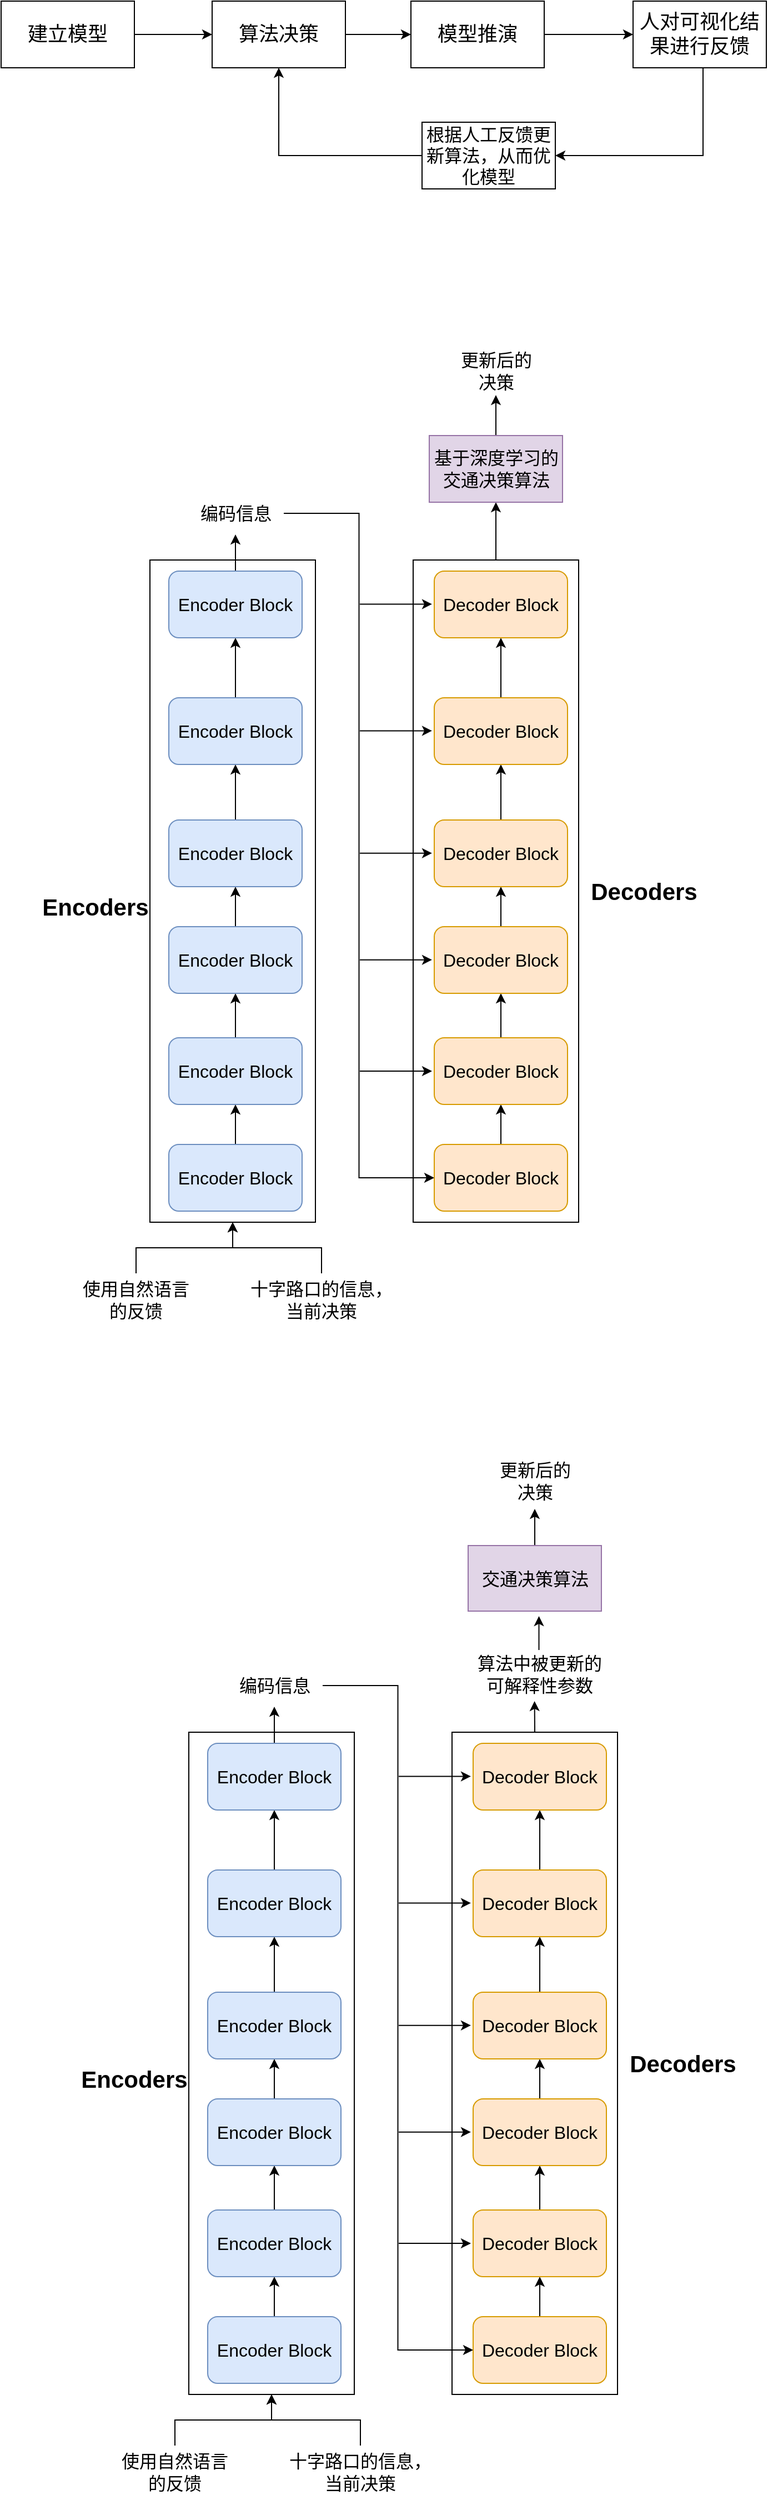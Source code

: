 <mxfile version="20.8.18" type="github"><diagram name="第 1 页" id="kj1M-bRNRRDU2jlIfBdu"><mxGraphModel dx="1646" dy="1060" grid="0" gridSize="10" guides="1" tooltips="1" connect="1" arrows="1" fold="1" page="1" pageScale="1" pageWidth="827" pageHeight="1169" math="0" shadow="0"><root><mxCell id="0"/><mxCell id="1" parent="0"/><mxCell id="dUawTV2lssQRrWlFkuC3-2" style="edgeStyle=orthogonalEdgeStyle;rounded=0;orthogonalLoop=1;jettySize=auto;html=1;" parent="1" source="dUawTV2lssQRrWlFkuC3-1" edge="1"><mxGeometry relative="1" as="geometry"><mxPoint x="210" y="240" as="targetPoint"/></mxGeometry></mxCell><mxCell id="dUawTV2lssQRrWlFkuC3-1" value="&lt;font style=&quot;font-size: 18px;&quot;&gt;建立模型&lt;/font&gt;" style="rounded=0;whiteSpace=wrap;html=1;" parent="1" vertex="1"><mxGeometry x="20" y="210" width="120" height="60" as="geometry"/></mxCell><mxCell id="dUawTV2lssQRrWlFkuC3-5" value="" style="edgeStyle=orthogonalEdgeStyle;rounded=0;orthogonalLoop=1;jettySize=auto;html=1;" parent="1" source="dUawTV2lssQRrWlFkuC3-3" target="dUawTV2lssQRrWlFkuC3-4" edge="1"><mxGeometry relative="1" as="geometry"/></mxCell><mxCell id="dUawTV2lssQRrWlFkuC3-3" value="&lt;font style=&quot;font-size: 18px;&quot;&gt;算法决策&lt;/font&gt;" style="rounded=0;whiteSpace=wrap;html=1;" parent="1" vertex="1"><mxGeometry x="210" y="210" width="120" height="60" as="geometry"/></mxCell><mxCell id="dUawTV2lssQRrWlFkuC3-7" value="" style="edgeStyle=orthogonalEdgeStyle;rounded=0;orthogonalLoop=1;jettySize=auto;html=1;" parent="1" source="dUawTV2lssQRrWlFkuC3-4" target="dUawTV2lssQRrWlFkuC3-6" edge="1"><mxGeometry relative="1" as="geometry"/></mxCell><mxCell id="dUawTV2lssQRrWlFkuC3-4" value="&lt;font style=&quot;font-size: 18px;&quot;&gt;模型推演&lt;/font&gt;" style="rounded=0;whiteSpace=wrap;html=1;" parent="1" vertex="1"><mxGeometry x="389" y="210" width="120" height="60" as="geometry"/></mxCell><mxCell id="dUawTV2lssQRrWlFkuC3-14" style="edgeStyle=orthogonalEdgeStyle;rounded=0;orthogonalLoop=1;jettySize=auto;html=1;entryX=1;entryY=0.5;entryDx=0;entryDy=0;" parent="1" source="dUawTV2lssQRrWlFkuC3-6" target="dUawTV2lssQRrWlFkuC3-10" edge="1"><mxGeometry relative="1" as="geometry"><mxPoint x="615" y="364" as="targetPoint"/><Array as="points"><mxPoint x="652" y="349"/></Array></mxGeometry></mxCell><mxCell id="dUawTV2lssQRrWlFkuC3-6" value="&lt;font style=&quot;font-size: 18px;&quot;&gt;人对可视化结果进行反馈&lt;/font&gt;" style="rounded=0;whiteSpace=wrap;html=1;" parent="1" vertex="1"><mxGeometry x="589" y="210" width="120" height="60" as="geometry"/></mxCell><mxCell id="dUawTV2lssQRrWlFkuC3-13" style="edgeStyle=orthogonalEdgeStyle;rounded=0;orthogonalLoop=1;jettySize=auto;html=1;entryX=0.5;entryY=1;entryDx=0;entryDy=0;" parent="1" source="dUawTV2lssQRrWlFkuC3-10" target="dUawTV2lssQRrWlFkuC3-3" edge="1"><mxGeometry relative="1" as="geometry"/></mxCell><mxCell id="dUawTV2lssQRrWlFkuC3-10" value="&lt;font style=&quot;font-size: 16px;&quot;&gt;根据人工反馈更新算法，从而优化模型&lt;/font&gt;" style="rounded=0;whiteSpace=wrap;html=1;" parent="1" vertex="1"><mxGeometry x="399" y="319" width="120" height="60" as="geometry"/></mxCell><mxCell id="msFtBlupD_CS-FYrTxtx-6" value="" style="edgeStyle=orthogonalEdgeStyle;rounded=0;orthogonalLoop=1;jettySize=auto;html=1;fontSize=16;" edge="1" parent="1" source="msFtBlupD_CS-FYrTxtx-1" target="msFtBlupD_CS-FYrTxtx-5"><mxGeometry relative="1" as="geometry"/></mxCell><mxCell id="msFtBlupD_CS-FYrTxtx-1" value="Encoder Block" style="rounded=1;whiteSpace=wrap;html=1;fontSize=16;fillColor=#dae8fc;strokeColor=#6c8ebf;" vertex="1" parent="1"><mxGeometry x="171" y="1239" width="120" height="60" as="geometry"/></mxCell><mxCell id="msFtBlupD_CS-FYrTxtx-9" value="" style="edgeStyle=orthogonalEdgeStyle;rounded=0;orthogonalLoop=1;jettySize=auto;html=1;fontSize=16;" edge="1" parent="1" source="msFtBlupD_CS-FYrTxtx-5" target="msFtBlupD_CS-FYrTxtx-8"><mxGeometry relative="1" as="geometry"/></mxCell><mxCell id="msFtBlupD_CS-FYrTxtx-5" value="Encoder Block" style="rounded=1;whiteSpace=wrap;html=1;fontSize=16;fillColor=#dae8fc;strokeColor=#6c8ebf;" vertex="1" parent="1"><mxGeometry x="171" y="1143" width="120" height="60" as="geometry"/></mxCell><mxCell id="msFtBlupD_CS-FYrTxtx-11" value="" style="edgeStyle=orthogonalEdgeStyle;rounded=0;orthogonalLoop=1;jettySize=auto;html=1;fontSize=16;" edge="1" parent="1" source="msFtBlupD_CS-FYrTxtx-8" target="msFtBlupD_CS-FYrTxtx-10"><mxGeometry relative="1" as="geometry"/></mxCell><mxCell id="msFtBlupD_CS-FYrTxtx-8" value="Encoder Block" style="rounded=1;whiteSpace=wrap;html=1;fontSize=16;fillColor=#dae8fc;strokeColor=#6c8ebf;" vertex="1" parent="1"><mxGeometry x="171" y="1043" width="120" height="60" as="geometry"/></mxCell><mxCell id="msFtBlupD_CS-FYrTxtx-13" value="" style="edgeStyle=orthogonalEdgeStyle;rounded=0;orthogonalLoop=1;jettySize=auto;html=1;fontSize=16;" edge="1" parent="1" source="msFtBlupD_CS-FYrTxtx-10" target="msFtBlupD_CS-FYrTxtx-12"><mxGeometry relative="1" as="geometry"/></mxCell><mxCell id="msFtBlupD_CS-FYrTxtx-10" value="Encoder Block" style="rounded=1;whiteSpace=wrap;html=1;fontSize=16;fillColor=#dae8fc;strokeColor=#6c8ebf;" vertex="1" parent="1"><mxGeometry x="171" y="947" width="120" height="60" as="geometry"/></mxCell><mxCell id="msFtBlupD_CS-FYrTxtx-16" value="" style="edgeStyle=orthogonalEdgeStyle;rounded=0;orthogonalLoop=1;jettySize=auto;html=1;fontSize=16;" edge="1" parent="1" source="msFtBlupD_CS-FYrTxtx-12" target="msFtBlupD_CS-FYrTxtx-15"><mxGeometry relative="1" as="geometry"/></mxCell><mxCell id="msFtBlupD_CS-FYrTxtx-12" value="Encoder Block" style="rounded=1;whiteSpace=wrap;html=1;fontSize=16;fillColor=#dae8fc;strokeColor=#6c8ebf;" vertex="1" parent="1"><mxGeometry x="171" y="837" width="120" height="60" as="geometry"/></mxCell><mxCell id="msFtBlupD_CS-FYrTxtx-39" style="edgeStyle=orthogonalEdgeStyle;rounded=0;orthogonalLoop=1;jettySize=auto;html=1;fontSize=16;" edge="1" parent="1" source="msFtBlupD_CS-FYrTxtx-15" target="msFtBlupD_CS-FYrTxtx-30"><mxGeometry relative="1" as="geometry"/></mxCell><mxCell id="msFtBlupD_CS-FYrTxtx-15" value="Encoder Block" style="rounded=1;whiteSpace=wrap;html=1;fontSize=16;fillColor=#dae8fc;strokeColor=#6c8ebf;" vertex="1" parent="1"><mxGeometry x="171" y="723" width="120" height="60" as="geometry"/></mxCell><mxCell id="msFtBlupD_CS-FYrTxtx-19" value="" style="edgeStyle=orthogonalEdgeStyle;rounded=0;orthogonalLoop=1;jettySize=auto;html=1;fontSize=16;" edge="1" parent="1" source="msFtBlupD_CS-FYrTxtx-17" target="msFtBlupD_CS-FYrTxtx-18"><mxGeometry relative="1" as="geometry"/></mxCell><mxCell id="msFtBlupD_CS-FYrTxtx-17" value="Decoder Block" style="rounded=1;whiteSpace=wrap;html=1;fontSize=16;fillColor=#ffe6cc;strokeColor=#d79b00;" vertex="1" parent="1"><mxGeometry x="410" y="1239" width="120" height="60" as="geometry"/></mxCell><mxCell id="msFtBlupD_CS-FYrTxtx-21" value="" style="edgeStyle=orthogonalEdgeStyle;rounded=0;orthogonalLoop=1;jettySize=auto;html=1;fontSize=16;" edge="1" parent="1" source="msFtBlupD_CS-FYrTxtx-18" target="msFtBlupD_CS-FYrTxtx-20"><mxGeometry relative="1" as="geometry"/></mxCell><mxCell id="msFtBlupD_CS-FYrTxtx-18" value="Decoder Block" style="rounded=1;whiteSpace=wrap;html=1;fontSize=16;fillColor=#ffe6cc;strokeColor=#d79b00;" vertex="1" parent="1"><mxGeometry x="410" y="1143" width="120" height="60" as="geometry"/></mxCell><mxCell id="msFtBlupD_CS-FYrTxtx-23" value="" style="edgeStyle=orthogonalEdgeStyle;rounded=0;orthogonalLoop=1;jettySize=auto;html=1;fontSize=16;" edge="1" parent="1" source="msFtBlupD_CS-FYrTxtx-20" target="msFtBlupD_CS-FYrTxtx-22"><mxGeometry relative="1" as="geometry"/></mxCell><mxCell id="msFtBlupD_CS-FYrTxtx-20" value="Decoder Block" style="rounded=1;whiteSpace=wrap;html=1;fontSize=16;fillColor=#ffe6cc;strokeColor=#d79b00;" vertex="1" parent="1"><mxGeometry x="410" y="1043" width="120" height="60" as="geometry"/></mxCell><mxCell id="msFtBlupD_CS-FYrTxtx-25" value="" style="edgeStyle=orthogonalEdgeStyle;rounded=0;orthogonalLoop=1;jettySize=auto;html=1;fontSize=16;" edge="1" parent="1" source="msFtBlupD_CS-FYrTxtx-22" target="msFtBlupD_CS-FYrTxtx-24"><mxGeometry relative="1" as="geometry"/></mxCell><mxCell id="msFtBlupD_CS-FYrTxtx-22" value="Decoder Block" style="rounded=1;whiteSpace=wrap;html=1;fontSize=16;fillColor=#ffe6cc;strokeColor=#d79b00;" vertex="1" parent="1"><mxGeometry x="410" y="947" width="120" height="60" as="geometry"/></mxCell><mxCell id="msFtBlupD_CS-FYrTxtx-27" value="" style="edgeStyle=orthogonalEdgeStyle;rounded=0;orthogonalLoop=1;jettySize=auto;html=1;fontSize=16;" edge="1" parent="1" source="msFtBlupD_CS-FYrTxtx-24" target="msFtBlupD_CS-FYrTxtx-26"><mxGeometry relative="1" as="geometry"/></mxCell><mxCell id="msFtBlupD_CS-FYrTxtx-24" value="Decoder Block" style="rounded=1;whiteSpace=wrap;html=1;fontSize=16;fillColor=#ffe6cc;strokeColor=#d79b00;" vertex="1" parent="1"><mxGeometry x="410" y="837" width="120" height="60" as="geometry"/></mxCell><mxCell id="msFtBlupD_CS-FYrTxtx-26" value="Decoder Block" style="rounded=1;whiteSpace=wrap;html=1;fontSize=16;fillColor=#ffe6cc;strokeColor=#d79b00;" vertex="1" parent="1"><mxGeometry x="410" y="723" width="120" height="60" as="geometry"/></mxCell><mxCell id="msFtBlupD_CS-FYrTxtx-37" style="edgeStyle=orthogonalEdgeStyle;rounded=0;orthogonalLoop=1;jettySize=auto;html=1;entryX=0;entryY=0.5;entryDx=0;entryDy=0;fontSize=16;" edge="1" parent="1" source="msFtBlupD_CS-FYrTxtx-30" target="msFtBlupD_CS-FYrTxtx-17"><mxGeometry relative="1" as="geometry"/></mxCell><mxCell id="msFtBlupD_CS-FYrTxtx-30" value="编码信息" style="text;strokeColor=none;align=center;fillColor=none;html=1;verticalAlign=middle;whiteSpace=wrap;rounded=0;fontSize=16;" vertex="1" parent="1"><mxGeometry x="187.5" y="652" width="87" height="38" as="geometry"/></mxCell><mxCell id="msFtBlupD_CS-FYrTxtx-32" value="" style="endArrow=classic;html=1;rounded=0;fontSize=16;" edge="1" parent="1"><mxGeometry width="50" height="50" relative="1" as="geometry"><mxPoint x="343" y="1173" as="sourcePoint"/><mxPoint x="408" y="1173" as="targetPoint"/></mxGeometry></mxCell><mxCell id="msFtBlupD_CS-FYrTxtx-33" value="" style="endArrow=classic;html=1;rounded=0;fontSize=16;" edge="1" parent="1"><mxGeometry width="50" height="50" relative="1" as="geometry"><mxPoint x="343" y="1072.83" as="sourcePoint"/><mxPoint x="408" y="1072.83" as="targetPoint"/></mxGeometry></mxCell><mxCell id="msFtBlupD_CS-FYrTxtx-34" value="" style="endArrow=classic;html=1;rounded=0;fontSize=16;" edge="1" parent="1"><mxGeometry width="50" height="50" relative="1" as="geometry"><mxPoint x="343" y="976.83" as="sourcePoint"/><mxPoint x="408" y="976.83" as="targetPoint"/></mxGeometry></mxCell><mxCell id="msFtBlupD_CS-FYrTxtx-35" value="" style="endArrow=classic;html=1;rounded=0;fontSize=16;" edge="1" parent="1"><mxGeometry width="50" height="50" relative="1" as="geometry"><mxPoint x="343" y="866.71" as="sourcePoint"/><mxPoint x="408" y="866.71" as="targetPoint"/></mxGeometry></mxCell><mxCell id="msFtBlupD_CS-FYrTxtx-36" value="" style="endArrow=classic;html=1;rounded=0;fontSize=16;" edge="1" parent="1"><mxGeometry width="50" height="50" relative="1" as="geometry"><mxPoint x="343" y="752.71" as="sourcePoint"/><mxPoint x="408" y="752.71" as="targetPoint"/></mxGeometry></mxCell><mxCell id="msFtBlupD_CS-FYrTxtx-40" value="" style="rounded=0;whiteSpace=wrap;html=1;fontSize=16;fillColor=none;" vertex="1" parent="1"><mxGeometry x="154" y="713" width="149" height="596" as="geometry"/></mxCell><mxCell id="msFtBlupD_CS-FYrTxtx-59" value="" style="edgeStyle=orthogonalEdgeStyle;rounded=0;orthogonalLoop=1;jettySize=auto;html=1;fontSize=16;" edge="1" parent="1" source="msFtBlupD_CS-FYrTxtx-42" target="msFtBlupD_CS-FYrTxtx-58"><mxGeometry relative="1" as="geometry"/></mxCell><mxCell id="msFtBlupD_CS-FYrTxtx-42" value="" style="rounded=0;whiteSpace=wrap;html=1;fontSize=16;fillColor=none;" vertex="1" parent="1"><mxGeometry x="391" y="713" width="149" height="596" as="geometry"/></mxCell><mxCell id="msFtBlupD_CS-FYrTxtx-43" value="&lt;font style=&quot;font-size: 21px;&quot;&gt;&lt;b&gt;Encoders&lt;/b&gt;&lt;/font&gt;" style="text;strokeColor=none;align=center;fillColor=none;html=1;verticalAlign=middle;whiteSpace=wrap;rounded=0;fontSize=16;" vertex="1" parent="1"><mxGeometry x="56" y="987" width="98" height="76" as="geometry"/></mxCell><mxCell id="msFtBlupD_CS-FYrTxtx-44" value="&lt;font style=&quot;font-size: 21px;&quot;&gt;&lt;b&gt;Decoders&lt;/b&gt;&lt;/font&gt;" style="text;strokeColor=none;align=center;fillColor=none;html=1;verticalAlign=middle;whiteSpace=wrap;rounded=0;fontSize=16;" vertex="1" parent="1"><mxGeometry x="550" y="973" width="98" height="76" as="geometry"/></mxCell><mxCell id="msFtBlupD_CS-FYrTxtx-49" style="edgeStyle=orthogonalEdgeStyle;rounded=0;orthogonalLoop=1;jettySize=auto;html=1;entryX=0.5;entryY=1;entryDx=0;entryDy=0;fontSize=16;" edge="1" parent="1" source="msFtBlupD_CS-FYrTxtx-47" target="msFtBlupD_CS-FYrTxtx-40"><mxGeometry relative="1" as="geometry"/></mxCell><mxCell id="msFtBlupD_CS-FYrTxtx-47" value="使用自然语言的反馈" style="text;strokeColor=none;align=center;fillColor=none;html=1;verticalAlign=middle;whiteSpace=wrap;rounded=0;fontSize=16;" vertex="1" parent="1"><mxGeometry x="87" y="1355" width="109" height="48" as="geometry"/></mxCell><mxCell id="msFtBlupD_CS-FYrTxtx-52" style="edgeStyle=orthogonalEdgeStyle;rounded=0;orthogonalLoop=1;jettySize=auto;html=1;entryX=0.5;entryY=1;entryDx=0;entryDy=0;fontSize=16;" edge="1" parent="1" source="msFtBlupD_CS-FYrTxtx-48" target="msFtBlupD_CS-FYrTxtx-40"><mxGeometry relative="1" as="geometry"/></mxCell><mxCell id="msFtBlupD_CS-FYrTxtx-48" value="十字路口的信息，当前决策" style="text;strokeColor=none;align=center;fillColor=none;html=1;verticalAlign=middle;whiteSpace=wrap;rounded=0;fontSize=16;" vertex="1" parent="1"><mxGeometry x="239" y="1355" width="139" height="48" as="geometry"/></mxCell><mxCell id="msFtBlupD_CS-FYrTxtx-61" style="edgeStyle=orthogonalEdgeStyle;rounded=0;orthogonalLoop=1;jettySize=auto;html=1;fontSize=16;" edge="1" parent="1" source="msFtBlupD_CS-FYrTxtx-58"><mxGeometry relative="1" as="geometry"><mxPoint x="465.5" y="564.552" as="targetPoint"/></mxGeometry></mxCell><mxCell id="msFtBlupD_CS-FYrTxtx-58" value="基于深度学习的交通决策算法" style="whiteSpace=wrap;html=1;fontSize=16;fillColor=#e1d5e7;rounded=0;strokeColor=#9673a6;" vertex="1" parent="1"><mxGeometry x="405.5" y="601" width="120" height="60" as="geometry"/></mxCell><mxCell id="msFtBlupD_CS-FYrTxtx-60" value="更新后的决策" style="text;strokeColor=none;align=center;fillColor=none;html=1;verticalAlign=middle;whiteSpace=wrap;rounded=0;fontSize=16;" vertex="1" parent="1"><mxGeometry x="428.5" y="528" width="74" height="30" as="geometry"/></mxCell><mxCell id="msFtBlupD_CS-FYrTxtx-62" value="" style="edgeStyle=orthogonalEdgeStyle;rounded=0;orthogonalLoop=1;jettySize=auto;html=1;fontSize=16;" edge="1" source="msFtBlupD_CS-FYrTxtx-63" target="msFtBlupD_CS-FYrTxtx-65" parent="1"><mxGeometry relative="1" as="geometry"/></mxCell><mxCell id="msFtBlupD_CS-FYrTxtx-63" value="Encoder Block" style="rounded=1;whiteSpace=wrap;html=1;fontSize=16;fillColor=#dae8fc;strokeColor=#6c8ebf;" vertex="1" parent="1"><mxGeometry x="206" y="2294" width="120" height="60" as="geometry"/></mxCell><mxCell id="msFtBlupD_CS-FYrTxtx-64" value="" style="edgeStyle=orthogonalEdgeStyle;rounded=0;orthogonalLoop=1;jettySize=auto;html=1;fontSize=16;" edge="1" source="msFtBlupD_CS-FYrTxtx-65" target="msFtBlupD_CS-FYrTxtx-67" parent="1"><mxGeometry relative="1" as="geometry"/></mxCell><mxCell id="msFtBlupD_CS-FYrTxtx-65" value="Encoder Block" style="rounded=1;whiteSpace=wrap;html=1;fontSize=16;fillColor=#dae8fc;strokeColor=#6c8ebf;" vertex="1" parent="1"><mxGeometry x="206" y="2198" width="120" height="60" as="geometry"/></mxCell><mxCell id="msFtBlupD_CS-FYrTxtx-66" value="" style="edgeStyle=orthogonalEdgeStyle;rounded=0;orthogonalLoop=1;jettySize=auto;html=1;fontSize=16;" edge="1" source="msFtBlupD_CS-FYrTxtx-67" target="msFtBlupD_CS-FYrTxtx-69" parent="1"><mxGeometry relative="1" as="geometry"/></mxCell><mxCell id="msFtBlupD_CS-FYrTxtx-67" value="Encoder Block" style="rounded=1;whiteSpace=wrap;html=1;fontSize=16;fillColor=#dae8fc;strokeColor=#6c8ebf;" vertex="1" parent="1"><mxGeometry x="206" y="2098" width="120" height="60" as="geometry"/></mxCell><mxCell id="msFtBlupD_CS-FYrTxtx-68" value="" style="edgeStyle=orthogonalEdgeStyle;rounded=0;orthogonalLoop=1;jettySize=auto;html=1;fontSize=16;" edge="1" source="msFtBlupD_CS-FYrTxtx-69" target="msFtBlupD_CS-FYrTxtx-71" parent="1"><mxGeometry relative="1" as="geometry"/></mxCell><mxCell id="msFtBlupD_CS-FYrTxtx-69" value="Encoder Block" style="rounded=1;whiteSpace=wrap;html=1;fontSize=16;fillColor=#dae8fc;strokeColor=#6c8ebf;" vertex="1" parent="1"><mxGeometry x="206" y="2002" width="120" height="60" as="geometry"/></mxCell><mxCell id="msFtBlupD_CS-FYrTxtx-70" value="" style="edgeStyle=orthogonalEdgeStyle;rounded=0;orthogonalLoop=1;jettySize=auto;html=1;fontSize=16;" edge="1" source="msFtBlupD_CS-FYrTxtx-71" target="msFtBlupD_CS-FYrTxtx-73" parent="1"><mxGeometry relative="1" as="geometry"/></mxCell><mxCell id="msFtBlupD_CS-FYrTxtx-71" value="Encoder Block" style="rounded=1;whiteSpace=wrap;html=1;fontSize=16;fillColor=#dae8fc;strokeColor=#6c8ebf;" vertex="1" parent="1"><mxGeometry x="206" y="1892" width="120" height="60" as="geometry"/></mxCell><mxCell id="msFtBlupD_CS-FYrTxtx-72" style="edgeStyle=orthogonalEdgeStyle;rounded=0;orthogonalLoop=1;jettySize=auto;html=1;fontSize=16;" edge="1" source="msFtBlupD_CS-FYrTxtx-73" target="msFtBlupD_CS-FYrTxtx-86" parent="1"><mxGeometry relative="1" as="geometry"/></mxCell><mxCell id="msFtBlupD_CS-FYrTxtx-73" value="Encoder Block" style="rounded=1;whiteSpace=wrap;html=1;fontSize=16;fillColor=#dae8fc;strokeColor=#6c8ebf;" vertex="1" parent="1"><mxGeometry x="206" y="1778" width="120" height="60" as="geometry"/></mxCell><mxCell id="msFtBlupD_CS-FYrTxtx-74" value="" style="edgeStyle=orthogonalEdgeStyle;rounded=0;orthogonalLoop=1;jettySize=auto;html=1;fontSize=16;" edge="1" source="msFtBlupD_CS-FYrTxtx-75" target="msFtBlupD_CS-FYrTxtx-77" parent="1"><mxGeometry relative="1" as="geometry"/></mxCell><mxCell id="msFtBlupD_CS-FYrTxtx-75" value="Decoder Block" style="rounded=1;whiteSpace=wrap;html=1;fontSize=16;fillColor=#ffe6cc;strokeColor=#d79b00;" vertex="1" parent="1"><mxGeometry x="445" y="2294" width="120" height="60" as="geometry"/></mxCell><mxCell id="msFtBlupD_CS-FYrTxtx-76" value="" style="edgeStyle=orthogonalEdgeStyle;rounded=0;orthogonalLoop=1;jettySize=auto;html=1;fontSize=16;" edge="1" source="msFtBlupD_CS-FYrTxtx-77" target="msFtBlupD_CS-FYrTxtx-79" parent="1"><mxGeometry relative="1" as="geometry"/></mxCell><mxCell id="msFtBlupD_CS-FYrTxtx-77" value="Decoder Block" style="rounded=1;whiteSpace=wrap;html=1;fontSize=16;fillColor=#ffe6cc;strokeColor=#d79b00;" vertex="1" parent="1"><mxGeometry x="445" y="2198" width="120" height="60" as="geometry"/></mxCell><mxCell id="msFtBlupD_CS-FYrTxtx-78" value="" style="edgeStyle=orthogonalEdgeStyle;rounded=0;orthogonalLoop=1;jettySize=auto;html=1;fontSize=16;" edge="1" source="msFtBlupD_CS-FYrTxtx-79" target="msFtBlupD_CS-FYrTxtx-81" parent="1"><mxGeometry relative="1" as="geometry"/></mxCell><mxCell id="msFtBlupD_CS-FYrTxtx-79" value="Decoder Block" style="rounded=1;whiteSpace=wrap;html=1;fontSize=16;fillColor=#ffe6cc;strokeColor=#d79b00;" vertex="1" parent="1"><mxGeometry x="445" y="2098" width="120" height="60" as="geometry"/></mxCell><mxCell id="msFtBlupD_CS-FYrTxtx-80" value="" style="edgeStyle=orthogonalEdgeStyle;rounded=0;orthogonalLoop=1;jettySize=auto;html=1;fontSize=16;" edge="1" source="msFtBlupD_CS-FYrTxtx-81" target="msFtBlupD_CS-FYrTxtx-83" parent="1"><mxGeometry relative="1" as="geometry"/></mxCell><mxCell id="msFtBlupD_CS-FYrTxtx-81" value="Decoder Block" style="rounded=1;whiteSpace=wrap;html=1;fontSize=16;fillColor=#ffe6cc;strokeColor=#d79b00;" vertex="1" parent="1"><mxGeometry x="445" y="2002" width="120" height="60" as="geometry"/></mxCell><mxCell id="msFtBlupD_CS-FYrTxtx-82" value="" style="edgeStyle=orthogonalEdgeStyle;rounded=0;orthogonalLoop=1;jettySize=auto;html=1;fontSize=16;" edge="1" source="msFtBlupD_CS-FYrTxtx-83" target="msFtBlupD_CS-FYrTxtx-84" parent="1"><mxGeometry relative="1" as="geometry"/></mxCell><mxCell id="msFtBlupD_CS-FYrTxtx-83" value="Decoder Block" style="rounded=1;whiteSpace=wrap;html=1;fontSize=16;fillColor=#ffe6cc;strokeColor=#d79b00;" vertex="1" parent="1"><mxGeometry x="445" y="1892" width="120" height="60" as="geometry"/></mxCell><mxCell id="msFtBlupD_CS-FYrTxtx-84" value="Decoder Block" style="rounded=1;whiteSpace=wrap;html=1;fontSize=16;fillColor=#ffe6cc;strokeColor=#d79b00;" vertex="1" parent="1"><mxGeometry x="445" y="1778" width="120" height="60" as="geometry"/></mxCell><mxCell id="msFtBlupD_CS-FYrTxtx-85" style="edgeStyle=orthogonalEdgeStyle;rounded=0;orthogonalLoop=1;jettySize=auto;html=1;entryX=0;entryY=0.5;entryDx=0;entryDy=0;fontSize=16;" edge="1" source="msFtBlupD_CS-FYrTxtx-86" target="msFtBlupD_CS-FYrTxtx-75" parent="1"><mxGeometry relative="1" as="geometry"/></mxCell><mxCell id="msFtBlupD_CS-FYrTxtx-86" value="编码信息" style="text;strokeColor=none;align=center;fillColor=none;html=1;verticalAlign=middle;whiteSpace=wrap;rounded=0;fontSize=16;" vertex="1" parent="1"><mxGeometry x="222.5" y="1707" width="87" height="38" as="geometry"/></mxCell><mxCell id="msFtBlupD_CS-FYrTxtx-87" value="" style="endArrow=classic;html=1;rounded=0;fontSize=16;" edge="1" parent="1"><mxGeometry width="50" height="50" relative="1" as="geometry"><mxPoint x="378" y="2228" as="sourcePoint"/><mxPoint x="443" y="2228" as="targetPoint"/></mxGeometry></mxCell><mxCell id="msFtBlupD_CS-FYrTxtx-88" value="" style="endArrow=classic;html=1;rounded=0;fontSize=16;" edge="1" parent="1"><mxGeometry width="50" height="50" relative="1" as="geometry"><mxPoint x="378" y="2127.83" as="sourcePoint"/><mxPoint x="443" y="2127.83" as="targetPoint"/></mxGeometry></mxCell><mxCell id="msFtBlupD_CS-FYrTxtx-89" value="" style="endArrow=classic;html=1;rounded=0;fontSize=16;" edge="1" parent="1"><mxGeometry width="50" height="50" relative="1" as="geometry"><mxPoint x="378" y="2031.83" as="sourcePoint"/><mxPoint x="443" y="2031.83" as="targetPoint"/></mxGeometry></mxCell><mxCell id="msFtBlupD_CS-FYrTxtx-90" value="" style="endArrow=classic;html=1;rounded=0;fontSize=16;" edge="1" parent="1"><mxGeometry width="50" height="50" relative="1" as="geometry"><mxPoint x="378" y="1921.71" as="sourcePoint"/><mxPoint x="443" y="1921.71" as="targetPoint"/></mxGeometry></mxCell><mxCell id="msFtBlupD_CS-FYrTxtx-91" value="" style="endArrow=classic;html=1;rounded=0;fontSize=16;" edge="1" parent="1"><mxGeometry width="50" height="50" relative="1" as="geometry"><mxPoint x="378" y="1807.71" as="sourcePoint"/><mxPoint x="443" y="1807.71" as="targetPoint"/></mxGeometry></mxCell><mxCell id="msFtBlupD_CS-FYrTxtx-92" value="" style="rounded=0;whiteSpace=wrap;html=1;fontSize=16;fillColor=none;" vertex="1" parent="1"><mxGeometry x="189" y="1768" width="149" height="596" as="geometry"/></mxCell><mxCell id="msFtBlupD_CS-FYrTxtx-105" style="edgeStyle=orthogonalEdgeStyle;rounded=0;orthogonalLoop=1;jettySize=auto;html=1;exitX=0.5;exitY=0;exitDx=0;exitDy=0;fontSize=16;" edge="1" parent="1" source="msFtBlupD_CS-FYrTxtx-94"><mxGeometry relative="1" as="geometry"><mxPoint x="500.294" y="1739.941" as="targetPoint"/></mxGeometry></mxCell><mxCell id="msFtBlupD_CS-FYrTxtx-94" value="" style="rounded=0;whiteSpace=wrap;html=1;fontSize=16;fillColor=none;" vertex="1" parent="1"><mxGeometry x="426" y="1768" width="149" height="596" as="geometry"/></mxCell><mxCell id="msFtBlupD_CS-FYrTxtx-95" value="&lt;font style=&quot;font-size: 21px;&quot;&gt;&lt;b&gt;Encoders&lt;/b&gt;&lt;/font&gt;" style="text;strokeColor=none;align=center;fillColor=none;html=1;verticalAlign=middle;whiteSpace=wrap;rounded=0;fontSize=16;" vertex="1" parent="1"><mxGeometry x="91" y="2042" width="98" height="76" as="geometry"/></mxCell><mxCell id="msFtBlupD_CS-FYrTxtx-96" value="&lt;font style=&quot;font-size: 21px;&quot;&gt;&lt;b&gt;Decoders&lt;/b&gt;&lt;/font&gt;" style="text;strokeColor=none;align=center;fillColor=none;html=1;verticalAlign=middle;whiteSpace=wrap;rounded=0;fontSize=16;" vertex="1" parent="1"><mxGeometry x="585" y="2028" width="98" height="76" as="geometry"/></mxCell><mxCell id="msFtBlupD_CS-FYrTxtx-97" style="edgeStyle=orthogonalEdgeStyle;rounded=0;orthogonalLoop=1;jettySize=auto;html=1;entryX=0.5;entryY=1;entryDx=0;entryDy=0;fontSize=16;" edge="1" source="msFtBlupD_CS-FYrTxtx-98" target="msFtBlupD_CS-FYrTxtx-92" parent="1"><mxGeometry relative="1" as="geometry"/></mxCell><mxCell id="msFtBlupD_CS-FYrTxtx-98" value="使用自然语言的反馈" style="text;strokeColor=none;align=center;fillColor=none;html=1;verticalAlign=middle;whiteSpace=wrap;rounded=0;fontSize=16;" vertex="1" parent="1"><mxGeometry x="122" y="2410" width="109" height="48" as="geometry"/></mxCell><mxCell id="msFtBlupD_CS-FYrTxtx-99" style="edgeStyle=orthogonalEdgeStyle;rounded=0;orthogonalLoop=1;jettySize=auto;html=1;entryX=0.5;entryY=1;entryDx=0;entryDy=0;fontSize=16;" edge="1" source="msFtBlupD_CS-FYrTxtx-100" target="msFtBlupD_CS-FYrTxtx-92" parent="1"><mxGeometry relative="1" as="geometry"/></mxCell><mxCell id="msFtBlupD_CS-FYrTxtx-100" value="十字路口的信息，当前决策" style="text;strokeColor=none;align=center;fillColor=none;html=1;verticalAlign=middle;whiteSpace=wrap;rounded=0;fontSize=16;" vertex="1" parent="1"><mxGeometry x="274" y="2410" width="139" height="48" as="geometry"/></mxCell><mxCell id="msFtBlupD_CS-FYrTxtx-107" style="edgeStyle=orthogonalEdgeStyle;rounded=0;orthogonalLoop=1;jettySize=auto;html=1;fontSize=16;" edge="1" parent="1" source="msFtBlupD_CS-FYrTxtx-102"><mxGeometry relative="1" as="geometry"><mxPoint x="500.5" y="1567" as="targetPoint"/></mxGeometry></mxCell><mxCell id="msFtBlupD_CS-FYrTxtx-102" value="交通决策算法" style="whiteSpace=wrap;html=1;fontSize=16;fillColor=#e1d5e7;rounded=0;strokeColor=#9673a6;" vertex="1" parent="1"><mxGeometry x="440.5" y="1600" width="120" height="59" as="geometry"/></mxCell><mxCell id="msFtBlupD_CS-FYrTxtx-103" value="更新后的决策" style="text;strokeColor=none;align=center;fillColor=none;html=1;verticalAlign=middle;whiteSpace=wrap;rounded=0;fontSize=16;" vertex="1" parent="1"><mxGeometry x="463.5" y="1527" width="74" height="30" as="geometry"/></mxCell><mxCell id="msFtBlupD_CS-FYrTxtx-110" style="edgeStyle=orthogonalEdgeStyle;rounded=0;orthogonalLoop=1;jettySize=auto;html=1;fontSize=16;" edge="1" parent="1" source="msFtBlupD_CS-FYrTxtx-104"><mxGeometry relative="1" as="geometry"><mxPoint x="504.25" y="1663.471" as="targetPoint"/></mxGeometry></mxCell><mxCell id="msFtBlupD_CS-FYrTxtx-104" value="算法中被更新的可解释性参数" style="text;strokeColor=none;align=center;fillColor=none;html=1;verticalAlign=middle;whiteSpace=wrap;rounded=0;fontSize=16;" vertex="1" parent="1"><mxGeometry x="443.5" y="1694" width="121.5" height="43" as="geometry"/></mxCell></root></mxGraphModel></diagram></mxfile>